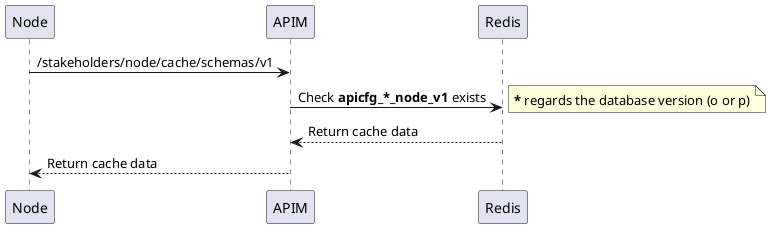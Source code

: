 /'
Scenario 02:
  Node retrieves cache, and it is present on Redis
'/
@startuml
Node -> APIM: /stakeholders/node/cache/schemas/v1
APIM -> Redis: Check <b>apicfg_*_node_v1</b> exists
note right
  <b>*</b> regards the database version (o or p)
end note
"Redis" --> APIM: Return cache data
APIM --> Node: Return cache data
@enduml
